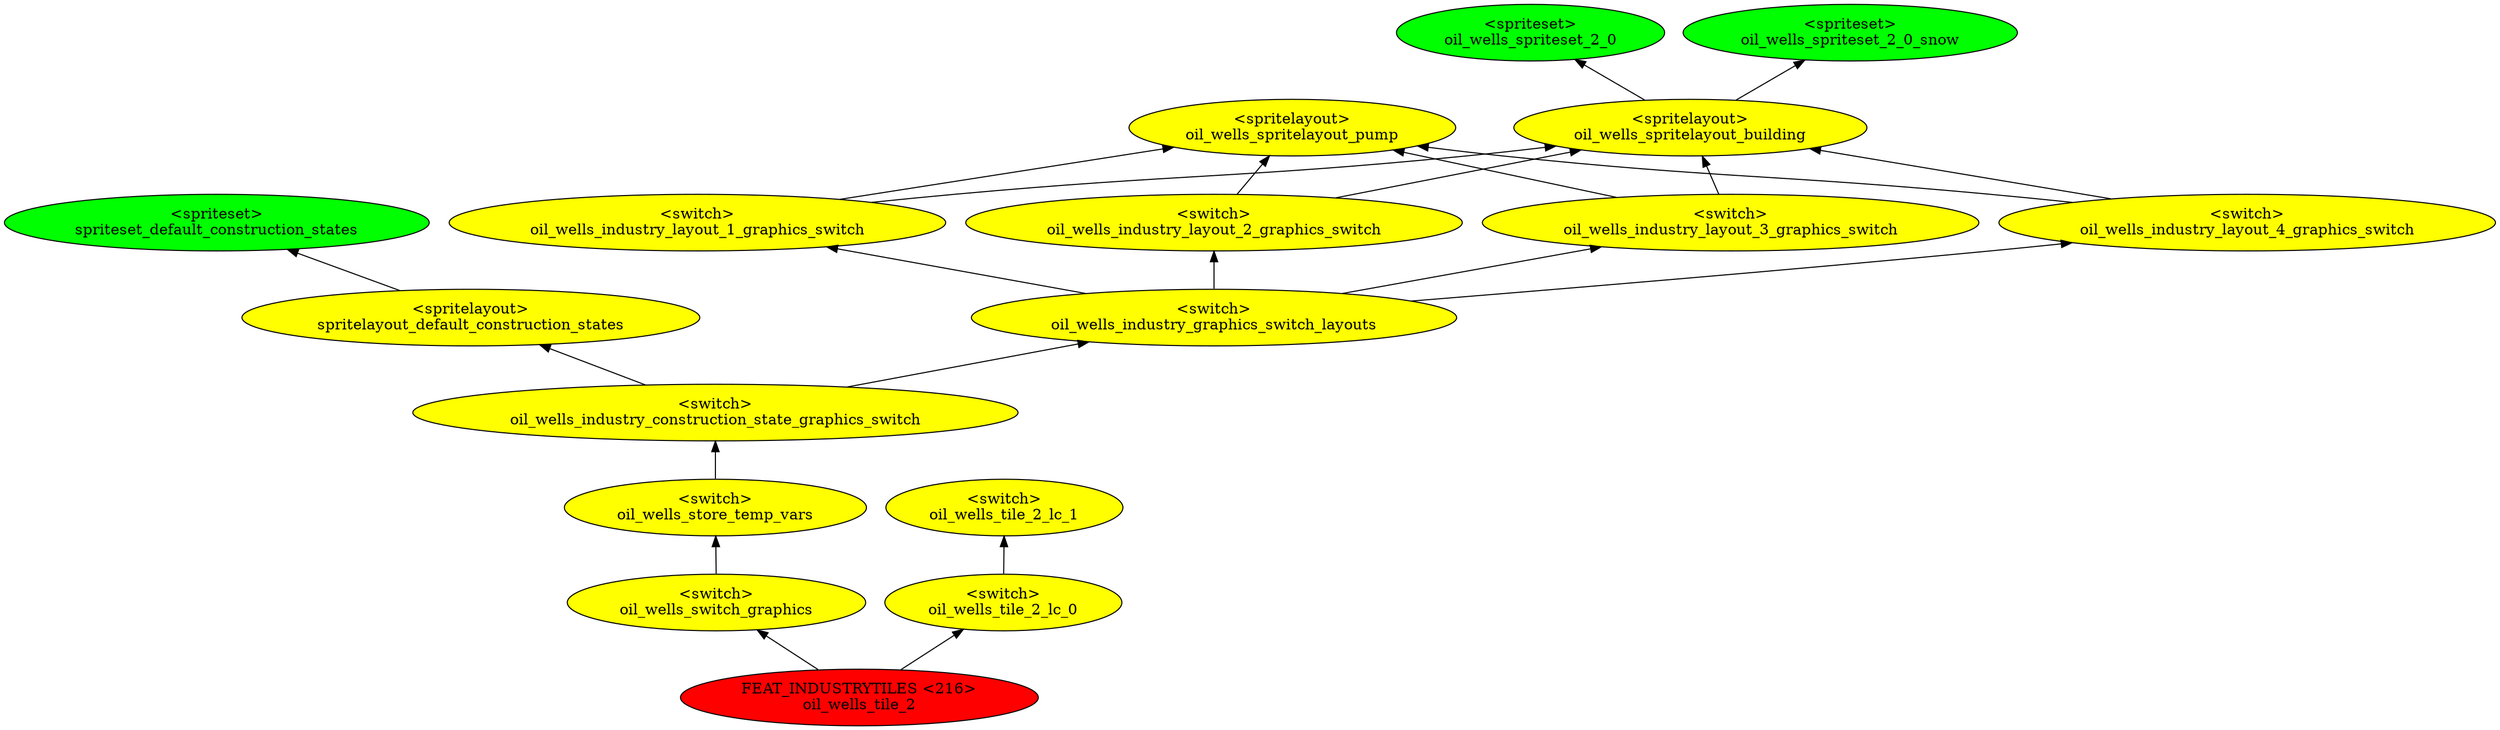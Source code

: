 digraph {
rankdir="BT"
spriteset_default_construction_states [fillcolor=green style="filled" label="<spriteset>\nspriteset_default_construction_states"]
spritelayout_default_construction_states [fillcolor=yellow style="filled" label="<spritelayout>\nspritelayout_default_construction_states"]
oil_wells_spriteset_2_0 [fillcolor=green style="filled" label="<spriteset>\noil_wells_spriteset_2_0"]
oil_wells_spriteset_2_0_snow [fillcolor=green style="filled" label="<spriteset>\noil_wells_spriteset_2_0_snow"]
oil_wells_spritelayout_pump [fillcolor=yellow style="filled" label="<spritelayout>\noil_wells_spritelayout_pump"]
oil_wells_spritelayout_building [fillcolor=yellow style="filled" label="<spritelayout>\noil_wells_spritelayout_building"]
oil_wells_industry_layout_1_graphics_switch [fillcolor=yellow style="filled" label="<switch>\noil_wells_industry_layout_1_graphics_switch"]
oil_wells_industry_layout_2_graphics_switch [fillcolor=yellow style="filled" label="<switch>\noil_wells_industry_layout_2_graphics_switch"]
oil_wells_industry_layout_3_graphics_switch [fillcolor=yellow style="filled" label="<switch>\noil_wells_industry_layout_3_graphics_switch"]
oil_wells_industry_layout_4_graphics_switch [fillcolor=yellow style="filled" label="<switch>\noil_wells_industry_layout_4_graphics_switch"]
oil_wells_industry_graphics_switch_layouts [fillcolor=yellow style="filled" label="<switch>\noil_wells_industry_graphics_switch_layouts"]
oil_wells_industry_construction_state_graphics_switch [fillcolor=yellow style="filled" label="<switch>\noil_wells_industry_construction_state_graphics_switch"]
oil_wells_store_temp_vars [fillcolor=yellow style="filled" label="<switch>\noil_wells_store_temp_vars"]
oil_wells_switch_graphics [fillcolor=yellow style="filled" label="<switch>\noil_wells_switch_graphics"]
oil_wells_tile_2_lc_1 [fillcolor=yellow style="filled" label="<switch>\noil_wells_tile_2_lc_1"]
oil_wells_tile_2_lc_0 [fillcolor=yellow style="filled" label="<switch>\noil_wells_tile_2_lc_0"]
oil_wells_tile_2 [fillcolor=red style="filled" label="FEAT_INDUSTRYTILES <216>\noil_wells_tile_2"]
oil_wells_industry_construction_state_graphics_switch->spritelayout_default_construction_states
oil_wells_industry_graphics_switch_layouts->oil_wells_industry_layout_3_graphics_switch
oil_wells_industry_construction_state_graphics_switch->oil_wells_industry_graphics_switch_layouts
oil_wells_industry_graphics_switch_layouts->oil_wells_industry_layout_2_graphics_switch
oil_wells_industry_layout_2_graphics_switch->oil_wells_spritelayout_building
oil_wells_industry_layout_3_graphics_switch->oil_wells_spritelayout_building
oil_wells_industry_graphics_switch_layouts->oil_wells_industry_layout_4_graphics_switch
oil_wells_industry_graphics_switch_layouts->oil_wells_industry_layout_1_graphics_switch
oil_wells_store_temp_vars->oil_wells_industry_construction_state_graphics_switch
oil_wells_spritelayout_building->oil_wells_spriteset_2_0
oil_wells_spritelayout_building->oil_wells_spriteset_2_0_snow
oil_wells_industry_layout_2_graphics_switch->oil_wells_spritelayout_pump
oil_wells_tile_2->oil_wells_tile_2_lc_0
oil_wells_switch_graphics->oil_wells_store_temp_vars
oil_wells_industry_layout_3_graphics_switch->oil_wells_spritelayout_pump
oil_wells_industry_layout_1_graphics_switch->oil_wells_spritelayout_pump
spritelayout_default_construction_states->spriteset_default_construction_states
oil_wells_industry_layout_1_graphics_switch->oil_wells_spritelayout_building
oil_wells_industry_layout_4_graphics_switch->oil_wells_spritelayout_building
oil_wells_tile_2_lc_0->oil_wells_tile_2_lc_1
oil_wells_tile_2->oil_wells_switch_graphics
oil_wells_industry_layout_4_graphics_switch->oil_wells_spritelayout_pump
}
